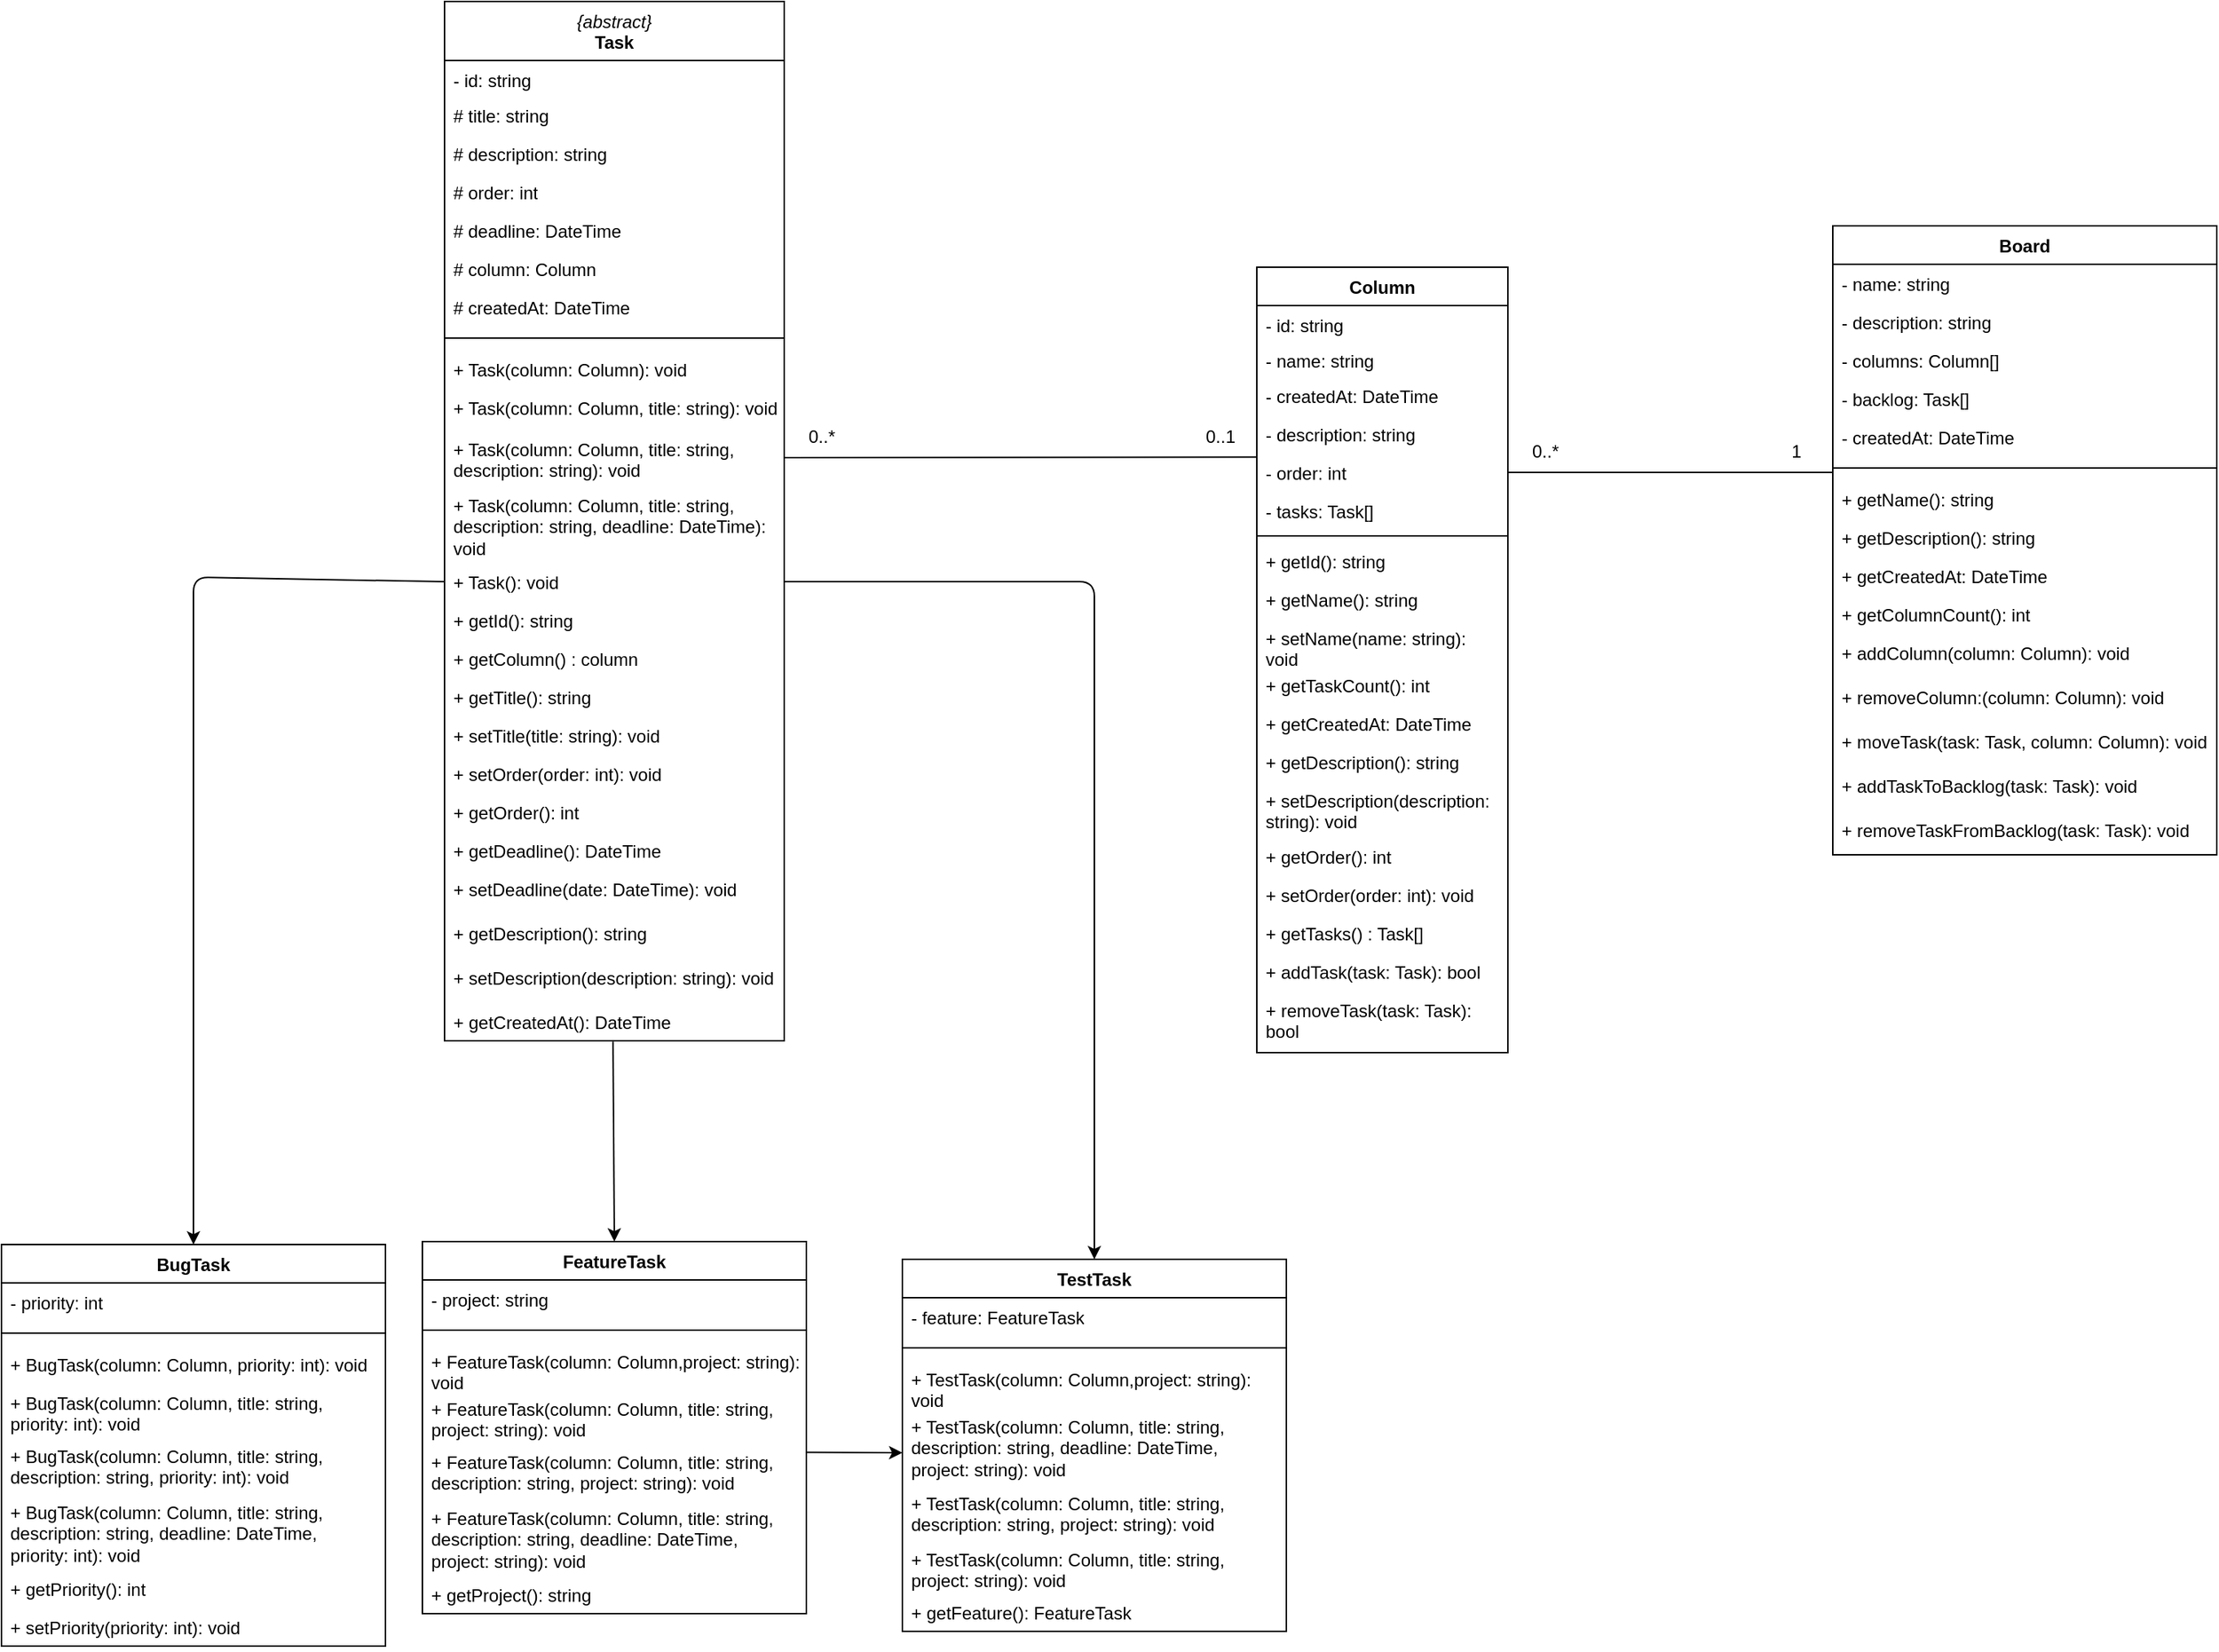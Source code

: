 <mxfile>
    <diagram id="C5RBs43oDa-KdzZeNtuy" name="Page-1">
        <mxGraphModel dx="2151" dy="1584" grid="1" gridSize="10" guides="1" tooltips="1" connect="1" arrows="1" fold="1" page="1" pageScale="1" pageWidth="827" pageHeight="1169" math="0" shadow="0">
            <root>
                <mxCell id="WIyWlLk6GJQsqaUBKTNV-0"/>
                <mxCell id="WIyWlLk6GJQsqaUBKTNV-1" parent="WIyWlLk6GJQsqaUBKTNV-0"/>
                <mxCell id="jgywaqWGdooG0wKe2JFm-6" value="Column" style="swimlane;fontStyle=1;align=center;verticalAlign=top;childLayout=stackLayout;horizontal=1;startSize=26;horizontalStack=0;resizeParent=1;resizeParentMax=0;resizeLast=0;collapsible=1;marginBottom=0;whiteSpace=wrap;html=1;" parent="WIyWlLk6GJQsqaUBKTNV-1" vertex="1">
                    <mxGeometry x="560" y="190" width="170" height="532" as="geometry"/>
                </mxCell>
                <mxCell id="FXQ1gA_LXRRcltiw2oTT-113" value="- id: string" style="text;strokeColor=none;fillColor=none;align=left;verticalAlign=top;spacingLeft=4;spacingRight=4;overflow=hidden;rotatable=0;points=[[0,0.5],[1,0.5]];portConstraint=eastwest;whiteSpace=wrap;html=1;" parent="jgywaqWGdooG0wKe2JFm-6" vertex="1">
                    <mxGeometry y="26" width="170" height="24" as="geometry"/>
                </mxCell>
                <mxCell id="jgywaqWGdooG0wKe2JFm-7" value="- name: string&lt;br&gt;" style="text;strokeColor=none;fillColor=none;align=left;verticalAlign=top;spacingLeft=4;spacingRight=4;overflow=hidden;rotatable=0;points=[[0,0.5],[1,0.5]];portConstraint=eastwest;whiteSpace=wrap;html=1;" parent="jgywaqWGdooG0wKe2JFm-6" vertex="1">
                    <mxGeometry y="50" width="170" height="24" as="geometry"/>
                </mxCell>
                <mxCell id="jgywaqWGdooG0wKe2JFm-11" value="- createdAt: DateTime" style="text;strokeColor=none;fillColor=none;align=left;verticalAlign=top;spacingLeft=4;spacingRight=4;overflow=hidden;rotatable=0;points=[[0,0.5],[1,0.5]];portConstraint=eastwest;whiteSpace=wrap;html=1;" parent="jgywaqWGdooG0wKe2JFm-6" vertex="1">
                    <mxGeometry y="74" width="170" height="26" as="geometry"/>
                </mxCell>
                <mxCell id="jgywaqWGdooG0wKe2JFm-10" value="- description: string" style="text;strokeColor=none;fillColor=none;align=left;verticalAlign=top;spacingLeft=4;spacingRight=4;overflow=hidden;rotatable=0;points=[[0,0.5],[1,0.5]];portConstraint=eastwest;whiteSpace=wrap;html=1;" parent="jgywaqWGdooG0wKe2JFm-6" vertex="1">
                    <mxGeometry y="100" width="170" height="26" as="geometry"/>
                </mxCell>
                <mxCell id="jgywaqWGdooG0wKe2JFm-12" value="- order: int" style="text;strokeColor=none;fillColor=none;align=left;verticalAlign=top;spacingLeft=4;spacingRight=4;overflow=hidden;rotatable=0;points=[[0,0.5],[1,0.5]];portConstraint=eastwest;whiteSpace=wrap;html=1;" parent="jgywaqWGdooG0wKe2JFm-6" vertex="1">
                    <mxGeometry y="126" width="170" height="26" as="geometry"/>
                </mxCell>
                <mxCell id="FXQ1gA_LXRRcltiw2oTT-29" value="- tasks: Task[]" style="text;strokeColor=none;fillColor=none;align=left;verticalAlign=top;spacingLeft=4;spacingRight=4;overflow=hidden;rotatable=0;points=[[0,0.5],[1,0.5]];portConstraint=eastwest;whiteSpace=wrap;html=1;" parent="jgywaqWGdooG0wKe2JFm-6" vertex="1">
                    <mxGeometry y="152" width="170" height="26" as="geometry"/>
                </mxCell>
                <mxCell id="jgywaqWGdooG0wKe2JFm-8" value="" style="line;strokeWidth=1;fillColor=none;align=left;verticalAlign=middle;spacingTop=-1;spacingLeft=3;spacingRight=3;rotatable=0;labelPosition=right;points=[];portConstraint=eastwest;strokeColor=inherit;" parent="jgywaqWGdooG0wKe2JFm-6" vertex="1">
                    <mxGeometry y="178" width="170" height="8" as="geometry"/>
                </mxCell>
                <mxCell id="FXQ1gA_LXRRcltiw2oTT-114" value="+ getId(): string" style="text;strokeColor=none;fillColor=none;align=left;verticalAlign=top;spacingLeft=4;spacingRight=4;overflow=hidden;rotatable=0;points=[[0,0.5],[1,0.5]];portConstraint=eastwest;whiteSpace=wrap;html=1;" parent="jgywaqWGdooG0wKe2JFm-6" vertex="1">
                    <mxGeometry y="186" width="170" height="26" as="geometry"/>
                </mxCell>
                <mxCell id="FXQ1gA_LXRRcltiw2oTT-40" value="+ getName(): string" style="text;strokeColor=none;fillColor=none;align=left;verticalAlign=top;spacingLeft=4;spacingRight=4;overflow=hidden;rotatable=0;points=[[0,0.5],[1,0.5]];portConstraint=eastwest;whiteSpace=wrap;html=1;" parent="jgywaqWGdooG0wKe2JFm-6" vertex="1">
                    <mxGeometry y="212" width="170" height="26" as="geometry"/>
                </mxCell>
                <mxCell id="FXQ1gA_LXRRcltiw2oTT-101" value="+ setName(name: string): void" style="text;strokeColor=none;fillColor=none;align=left;verticalAlign=top;spacingLeft=4;spacingRight=4;overflow=hidden;rotatable=0;points=[[0,0.5],[1,0.5]];portConstraint=eastwest;whiteSpace=wrap;html=1;" parent="jgywaqWGdooG0wKe2JFm-6" vertex="1">
                    <mxGeometry y="238" width="170" height="32" as="geometry"/>
                </mxCell>
                <mxCell id="FXQ1gA_LXRRcltiw2oTT-110" value="+ getTaskCount(): int" style="text;strokeColor=none;fillColor=none;align=left;verticalAlign=top;spacingLeft=4;spacingRight=4;overflow=hidden;rotatable=0;points=[[0,0.5],[1,0.5]];portConstraint=eastwest;whiteSpace=wrap;html=1;" parent="jgywaqWGdooG0wKe2JFm-6" vertex="1">
                    <mxGeometry y="270" width="170" height="26" as="geometry"/>
                </mxCell>
                <mxCell id="FXQ1gA_LXRRcltiw2oTT-42" value="+ getCreatedAt: DateTime&lt;br&gt;" style="text;strokeColor=none;fillColor=none;align=left;verticalAlign=top;spacingLeft=4;spacingRight=4;overflow=hidden;rotatable=0;points=[[0,0.5],[1,0.5]];portConstraint=eastwest;whiteSpace=wrap;html=1;" parent="jgywaqWGdooG0wKe2JFm-6" vertex="1">
                    <mxGeometry y="296" width="170" height="26" as="geometry"/>
                </mxCell>
                <mxCell id="FXQ1gA_LXRRcltiw2oTT-41" value="+ getDescription(): string" style="text;strokeColor=none;fillColor=none;align=left;verticalAlign=top;spacingLeft=4;spacingRight=4;overflow=hidden;rotatable=0;points=[[0,0.5],[1,0.5]];portConstraint=eastwest;whiteSpace=wrap;html=1;" parent="jgywaqWGdooG0wKe2JFm-6" vertex="1">
                    <mxGeometry y="322" width="170" height="26" as="geometry"/>
                </mxCell>
                <mxCell id="FXQ1gA_LXRRcltiw2oTT-102" value="+ setDescription(description: string): void" style="text;strokeColor=none;fillColor=none;align=left;verticalAlign=top;spacingLeft=4;spacingRight=4;overflow=hidden;rotatable=0;points=[[0,0.5],[1,0.5]];portConstraint=eastwest;whiteSpace=wrap;html=1;" parent="jgywaqWGdooG0wKe2JFm-6" vertex="1">
                    <mxGeometry y="348" width="170" height="38" as="geometry"/>
                </mxCell>
                <mxCell id="FXQ1gA_LXRRcltiw2oTT-43" value="+ getOrder(): int" style="text;strokeColor=none;fillColor=none;align=left;verticalAlign=top;spacingLeft=4;spacingRight=4;overflow=hidden;rotatable=0;points=[[0,0.5],[1,0.5]];portConstraint=eastwest;whiteSpace=wrap;html=1;" parent="jgywaqWGdooG0wKe2JFm-6" vertex="1">
                    <mxGeometry y="386" width="170" height="26" as="geometry"/>
                </mxCell>
                <mxCell id="FXQ1gA_LXRRcltiw2oTT-103" value="+ setOrder(order: int): void" style="text;strokeColor=none;fillColor=none;align=left;verticalAlign=top;spacingLeft=4;spacingRight=4;overflow=hidden;rotatable=0;points=[[0,0.5],[1,0.5]];portConstraint=eastwest;whiteSpace=wrap;html=1;" parent="jgywaqWGdooG0wKe2JFm-6" vertex="1">
                    <mxGeometry y="412" width="170" height="26" as="geometry"/>
                </mxCell>
                <mxCell id="FXQ1gA_LXRRcltiw2oTT-45" value="+ getTasks() : Task[]" style="text;strokeColor=none;fillColor=none;align=left;verticalAlign=top;spacingLeft=4;spacingRight=4;overflow=hidden;rotatable=0;points=[[0,0.5],[1,0.5]];portConstraint=eastwest;whiteSpace=wrap;html=1;" parent="jgywaqWGdooG0wKe2JFm-6" vertex="1">
                    <mxGeometry y="438" width="170" height="26" as="geometry"/>
                </mxCell>
                <mxCell id="jgywaqWGdooG0wKe2JFm-9" value="+ addTask(task: Task): bool" style="text;strokeColor=none;fillColor=none;align=left;verticalAlign=top;spacingLeft=4;spacingRight=4;overflow=hidden;rotatable=0;points=[[0,0.5],[1,0.5]];portConstraint=eastwest;whiteSpace=wrap;html=1;" parent="jgywaqWGdooG0wKe2JFm-6" vertex="1">
                    <mxGeometry y="464" width="170" height="26" as="geometry"/>
                </mxCell>
                <mxCell id="FXQ1gA_LXRRcltiw2oTT-44" value="+ removeTask(task: Task): bool" style="text;strokeColor=none;fillColor=none;align=left;verticalAlign=top;spacingLeft=4;spacingRight=4;overflow=hidden;rotatable=0;points=[[0,0.5],[1,0.5]];portConstraint=eastwest;whiteSpace=wrap;html=1;" parent="jgywaqWGdooG0wKe2JFm-6" vertex="1">
                    <mxGeometry y="490" width="170" height="42" as="geometry"/>
                </mxCell>
                <mxCell id="jgywaqWGdooG0wKe2JFm-14" value="&lt;i style=&quot;font-weight: normal;&quot;&gt;{abstract}&lt;br&gt;&lt;/i&gt;Task" style="swimlane;fontStyle=1;align=center;verticalAlign=top;childLayout=stackLayout;horizontal=1;startSize=40;horizontalStack=0;resizeParent=1;resizeParentMax=0;resizeLast=0;collapsible=1;marginBottom=0;whiteSpace=wrap;html=1;" parent="WIyWlLk6GJQsqaUBKTNV-1" vertex="1">
                    <mxGeometry x="10" y="10" width="230" height="704" as="geometry"/>
                </mxCell>
                <mxCell id="jgywaqWGdooG0wKe2JFm-15" value="- id: string" style="text;strokeColor=none;fillColor=none;align=left;verticalAlign=top;spacingLeft=4;spacingRight=4;overflow=hidden;rotatable=0;points=[[0,0.5],[1,0.5]];portConstraint=eastwest;whiteSpace=wrap;html=1;" parent="jgywaqWGdooG0wKe2JFm-14" vertex="1">
                    <mxGeometry y="40" width="230" height="24" as="geometry"/>
                </mxCell>
                <mxCell id="jgywaqWGdooG0wKe2JFm-17" value="# title: string" style="text;strokeColor=none;fillColor=none;align=left;verticalAlign=top;spacingLeft=4;spacingRight=4;overflow=hidden;rotatable=0;points=[[0,0.5],[1,0.5]];portConstraint=eastwest;whiteSpace=wrap;html=1;" parent="jgywaqWGdooG0wKe2JFm-14" vertex="1">
                    <mxGeometry y="64" width="230" height="26" as="geometry"/>
                </mxCell>
                <mxCell id="jgywaqWGdooG0wKe2JFm-16" value="#&amp;nbsp;description: string" style="text;strokeColor=none;fillColor=none;align=left;verticalAlign=top;spacingLeft=4;spacingRight=4;overflow=hidden;rotatable=0;points=[[0,0.5],[1,0.5]];portConstraint=eastwest;whiteSpace=wrap;html=1;" parent="jgywaqWGdooG0wKe2JFm-14" vertex="1">
                    <mxGeometry y="90" width="230" height="26" as="geometry"/>
                </mxCell>
                <mxCell id="FXQ1gA_LXRRcltiw2oTT-108" value="#&amp;nbsp;order: int" style="text;strokeColor=none;fillColor=none;align=left;verticalAlign=top;spacingLeft=4;spacingRight=4;overflow=hidden;rotatable=0;points=[[0,0.5],[1,0.5]];portConstraint=eastwest;whiteSpace=wrap;html=1;" parent="jgywaqWGdooG0wKe2JFm-14" vertex="1">
                    <mxGeometry y="116" width="230" height="26" as="geometry"/>
                </mxCell>
                <mxCell id="jgywaqWGdooG0wKe2JFm-21" value="#&amp;nbsp;deadline: DateTime" style="text;strokeColor=none;fillColor=none;align=left;verticalAlign=top;spacingLeft=4;spacingRight=4;overflow=hidden;rotatable=0;points=[[0,0.5],[1,0.5]];portConstraint=eastwest;whiteSpace=wrap;html=1;" parent="jgywaqWGdooG0wKe2JFm-14" vertex="1">
                    <mxGeometry y="142" width="230" height="26" as="geometry"/>
                </mxCell>
                <mxCell id="FXQ1gA_LXRRcltiw2oTT-104" value="#&amp;nbsp;column: Column" style="text;strokeColor=none;fillColor=none;align=left;verticalAlign=top;spacingLeft=4;spacingRight=4;overflow=hidden;rotatable=0;points=[[0,0.5],[1,0.5]];portConstraint=eastwest;whiteSpace=wrap;html=1;" parent="jgywaqWGdooG0wKe2JFm-14" vertex="1">
                    <mxGeometry y="168" width="230" height="26" as="geometry"/>
                </mxCell>
                <mxCell id="FXQ1gA_LXRRcltiw2oTT-63" value="#&amp;nbsp;createdAt: DateTime" style="text;strokeColor=none;fillColor=none;align=left;verticalAlign=top;spacingLeft=4;spacingRight=4;overflow=hidden;rotatable=0;points=[[0,0.5],[1,0.5]];portConstraint=eastwest;whiteSpace=wrap;html=1;" parent="jgywaqWGdooG0wKe2JFm-14" vertex="1">
                    <mxGeometry y="194" width="230" height="26" as="geometry"/>
                </mxCell>
                <mxCell id="jgywaqWGdooG0wKe2JFm-19" value="" style="line;strokeWidth=1;fillColor=none;align=left;verticalAlign=middle;spacingTop=-1;spacingLeft=3;spacingRight=3;rotatable=0;labelPosition=right;points=[];portConstraint=eastwest;strokeColor=inherit;" parent="jgywaqWGdooG0wKe2JFm-14" vertex="1">
                    <mxGeometry y="220" width="230" height="16" as="geometry"/>
                </mxCell>
                <mxCell id="20" value="+ Task(column: Column): void" style="text;strokeColor=none;fillColor=none;align=left;verticalAlign=top;spacingLeft=4;spacingRight=4;overflow=hidden;rotatable=0;points=[[0,0.5],[1,0.5]];portConstraint=eastwest;whiteSpace=wrap;html=1;" parent="jgywaqWGdooG0wKe2JFm-14" vertex="1">
                    <mxGeometry y="236" width="230" height="26" as="geometry"/>
                </mxCell>
                <mxCell id="23" value="+ Task(column: Column,&amp;nbsp;title: string): void" style="text;strokeColor=none;fillColor=none;align=left;verticalAlign=top;spacingLeft=4;spacingRight=4;overflow=hidden;rotatable=0;points=[[0,0.5],[1,0.5]];portConstraint=eastwest;whiteSpace=wrap;html=1;" parent="jgywaqWGdooG0wKe2JFm-14" vertex="1">
                    <mxGeometry y="262" width="230" height="28" as="geometry"/>
                </mxCell>
                <mxCell id="19" value="+ Task(column: Column, title: string, description: string): void" style="text;strokeColor=none;fillColor=none;align=left;verticalAlign=top;spacingLeft=4;spacingRight=4;overflow=hidden;rotatable=0;points=[[0,0.5],[1,0.5]];portConstraint=eastwest;whiteSpace=wrap;html=1;" parent="jgywaqWGdooG0wKe2JFm-14" vertex="1">
                    <mxGeometry y="290" width="230" height="38" as="geometry"/>
                </mxCell>
                <mxCell id="24" value="+ Task(column: Column, title: string, description: string, deadline: DateTime): void" style="text;strokeColor=none;fillColor=none;align=left;verticalAlign=top;spacingLeft=4;spacingRight=4;overflow=hidden;rotatable=0;points=[[0,0.5],[1,0.5]];portConstraint=eastwest;whiteSpace=wrap;html=1;" parent="jgywaqWGdooG0wKe2JFm-14" vertex="1">
                    <mxGeometry y="328" width="230" height="52" as="geometry"/>
                </mxCell>
                <mxCell id="18" value="+ Task(): void" style="text;strokeColor=none;fillColor=none;align=left;verticalAlign=top;spacingLeft=4;spacingRight=4;overflow=hidden;rotatable=0;points=[[0,0.5],[1,0.5]];portConstraint=eastwest;whiteSpace=wrap;html=1;" parent="jgywaqWGdooG0wKe2JFm-14" vertex="1">
                    <mxGeometry y="380" width="230" height="26" as="geometry"/>
                </mxCell>
                <mxCell id="FXQ1gA_LXRRcltiw2oTT-50" value="+ getId(): string" style="text;strokeColor=none;fillColor=none;align=left;verticalAlign=top;spacingLeft=4;spacingRight=4;overflow=hidden;rotatable=0;points=[[0,0.5],[1,0.5]];portConstraint=eastwest;whiteSpace=wrap;html=1;" parent="jgywaqWGdooG0wKe2JFm-14" vertex="1">
                    <mxGeometry y="406" width="230" height="26" as="geometry"/>
                </mxCell>
                <mxCell id="FXQ1gA_LXRRcltiw2oTT-105" value="+ getColumn() : column" style="text;strokeColor=none;fillColor=none;align=left;verticalAlign=top;spacingLeft=4;spacingRight=4;overflow=hidden;rotatable=0;points=[[0,0.5],[1,0.5]];portConstraint=eastwest;whiteSpace=wrap;html=1;" parent="jgywaqWGdooG0wKe2JFm-14" vertex="1">
                    <mxGeometry y="432" width="230" height="26" as="geometry"/>
                </mxCell>
                <mxCell id="FXQ1gA_LXRRcltiw2oTT-51" value="+ getTitle(): string" style="text;strokeColor=none;fillColor=none;align=left;verticalAlign=top;spacingLeft=4;spacingRight=4;overflow=hidden;rotatable=0;points=[[0,0.5],[1,0.5]];portConstraint=eastwest;whiteSpace=wrap;html=1;" parent="jgywaqWGdooG0wKe2JFm-14" vertex="1">
                    <mxGeometry y="458" width="230" height="26" as="geometry"/>
                </mxCell>
                <mxCell id="FXQ1gA_LXRRcltiw2oTT-56" value="+ setTitle(title: string): void" style="text;strokeColor=none;fillColor=none;align=left;verticalAlign=top;spacingLeft=4;spacingRight=4;overflow=hidden;rotatable=0;points=[[0,0.5],[1,0.5]];portConstraint=eastwest;whiteSpace=wrap;html=1;" parent="jgywaqWGdooG0wKe2JFm-14" vertex="1">
                    <mxGeometry y="484" width="230" height="26" as="geometry"/>
                </mxCell>
                <mxCell id="FXQ1gA_LXRRcltiw2oTT-107" value="+ setOrder(order: int): void" style="text;strokeColor=none;fillColor=none;align=left;verticalAlign=top;spacingLeft=4;spacingRight=4;overflow=hidden;rotatable=0;points=[[0,0.5],[1,0.5]];portConstraint=eastwest;whiteSpace=wrap;html=1;" parent="jgywaqWGdooG0wKe2JFm-14" vertex="1">
                    <mxGeometry y="510" width="230" height="26" as="geometry"/>
                </mxCell>
                <mxCell id="FXQ1gA_LXRRcltiw2oTT-106" value="+ getOrder(): int" style="text;strokeColor=none;fillColor=none;align=left;verticalAlign=top;spacingLeft=4;spacingRight=4;overflow=hidden;rotatable=0;points=[[0,0.5],[1,0.5]];portConstraint=eastwest;whiteSpace=wrap;html=1;" parent="jgywaqWGdooG0wKe2JFm-14" vertex="1">
                    <mxGeometry y="536" width="230" height="26" as="geometry"/>
                </mxCell>
                <mxCell id="FXQ1gA_LXRRcltiw2oTT-53" value="+ getDeadline(): DateTime" style="text;strokeColor=none;fillColor=none;align=left;verticalAlign=top;spacingLeft=4;spacingRight=4;overflow=hidden;rotatable=0;points=[[0,0.5],[1,0.5]];portConstraint=eastwest;whiteSpace=wrap;html=1;" parent="jgywaqWGdooG0wKe2JFm-14" vertex="1">
                    <mxGeometry y="562" width="230" height="26" as="geometry"/>
                </mxCell>
                <mxCell id="FXQ1gA_LXRRcltiw2oTT-57" value="+ setDeadline(date: DateTime): void" style="text;strokeColor=none;fillColor=none;align=left;verticalAlign=top;spacingLeft=4;spacingRight=4;overflow=hidden;rotatable=0;points=[[0,0.5],[1,0.5]];portConstraint=eastwest;whiteSpace=wrap;html=1;" parent="jgywaqWGdooG0wKe2JFm-14" vertex="1">
                    <mxGeometry y="588" width="230" height="30" as="geometry"/>
                </mxCell>
                <mxCell id="FXQ1gA_LXRRcltiw2oTT-52" value="+ getDescription(): string" style="text;strokeColor=none;fillColor=none;align=left;verticalAlign=top;spacingLeft=4;spacingRight=4;overflow=hidden;rotatable=0;points=[[0,0.5],[1,0.5]];portConstraint=eastwest;whiteSpace=wrap;html=1;" parent="jgywaqWGdooG0wKe2JFm-14" vertex="1">
                    <mxGeometry y="618" width="230" height="30" as="geometry"/>
                </mxCell>
                <mxCell id="FXQ1gA_LXRRcltiw2oTT-58" value="+ setDescription(description: string): void" style="text;strokeColor=none;fillColor=none;align=left;verticalAlign=top;spacingLeft=4;spacingRight=4;overflow=hidden;rotatable=0;points=[[0,0.5],[1,0.5]];portConstraint=eastwest;whiteSpace=wrap;html=1;" parent="jgywaqWGdooG0wKe2JFm-14" vertex="1">
                    <mxGeometry y="648" width="230" height="30" as="geometry"/>
                </mxCell>
                <mxCell id="FXQ1gA_LXRRcltiw2oTT-64" value="+ getCreatedAt(): DateTime" style="text;strokeColor=none;fillColor=none;align=left;verticalAlign=top;spacingLeft=4;spacingRight=4;overflow=hidden;rotatable=0;points=[[0,0.5],[1,0.5]];portConstraint=eastwest;whiteSpace=wrap;html=1;" parent="jgywaqWGdooG0wKe2JFm-14" vertex="1">
                    <mxGeometry y="678" width="230" height="26" as="geometry"/>
                </mxCell>
                <object label="Board" id="jgywaqWGdooG0wKe2JFm-23">
                    <mxCell style="swimlane;fontStyle=1;align=center;verticalAlign=top;childLayout=stackLayout;horizontal=1;startSize=26;horizontalStack=0;resizeParent=1;resizeParentMax=0;resizeLast=0;collapsible=1;marginBottom=0;whiteSpace=wrap;html=1;" parent="WIyWlLk6GJQsqaUBKTNV-1" vertex="1">
                        <mxGeometry x="950" y="162" width="260" height="426" as="geometry"/>
                    </mxCell>
                </object>
                <mxCell id="FXQ1gA_LXRRcltiw2oTT-38" value="- name: string" style="text;strokeColor=none;fillColor=none;align=left;verticalAlign=top;spacingLeft=4;spacingRight=4;overflow=hidden;rotatable=0;points=[[0,0.5],[1,0.5]];portConstraint=eastwest;whiteSpace=wrap;html=1;" parent="jgywaqWGdooG0wKe2JFm-23" vertex="1">
                    <mxGeometry y="26" width="260" height="26" as="geometry"/>
                </mxCell>
                <mxCell id="jgywaqWGdooG0wKe2JFm-26" value="-&amp;nbsp;description: string" style="text;strokeColor=none;fillColor=none;align=left;verticalAlign=top;spacingLeft=4;spacingRight=4;overflow=hidden;rotatable=0;points=[[0,0.5],[1,0.5]];portConstraint=eastwest;whiteSpace=wrap;html=1;" parent="jgywaqWGdooG0wKe2JFm-23" vertex="1">
                    <mxGeometry y="52" width="260" height="26" as="geometry"/>
                </mxCell>
                <mxCell id="FXQ1gA_LXRRcltiw2oTT-13" value="- columns: Column[]" style="text;strokeColor=none;fillColor=none;align=left;verticalAlign=top;spacingLeft=4;spacingRight=4;overflow=hidden;rotatable=0;points=[[0,0.5],[1,0.5]];portConstraint=eastwest;whiteSpace=wrap;html=1;" parent="jgywaqWGdooG0wKe2JFm-23" vertex="1">
                    <mxGeometry y="78" width="260" height="26" as="geometry"/>
                </mxCell>
                <mxCell id="FXQ1gA_LXRRcltiw2oTT-19" value="- backlog: Task[]" style="text;strokeColor=none;fillColor=none;align=left;verticalAlign=top;spacingLeft=4;spacingRight=4;overflow=hidden;rotatable=0;points=[[0,0.5],[1,0.5]];portConstraint=eastwest;whiteSpace=wrap;html=1;" parent="jgywaqWGdooG0wKe2JFm-23" vertex="1">
                    <mxGeometry y="104" width="260" height="26" as="geometry"/>
                </mxCell>
                <mxCell id="jgywaqWGdooG0wKe2JFm-25" value="- createdAt: DateTime" style="text;strokeColor=none;fillColor=none;align=left;verticalAlign=top;spacingLeft=4;spacingRight=4;overflow=hidden;rotatable=0;points=[[0,0.5],[1,0.5]];portConstraint=eastwest;whiteSpace=wrap;html=1;" parent="jgywaqWGdooG0wKe2JFm-23" vertex="1">
                    <mxGeometry y="130" width="260" height="26" as="geometry"/>
                </mxCell>
                <mxCell id="jgywaqWGdooG0wKe2JFm-28" value="" style="line;strokeWidth=1;fillColor=none;align=left;verticalAlign=middle;spacingTop=-1;spacingLeft=3;spacingRight=3;rotatable=0;labelPosition=right;points=[];portConstraint=eastwest;strokeColor=inherit;" parent="jgywaqWGdooG0wKe2JFm-23" vertex="1">
                    <mxGeometry y="156" width="260" height="16" as="geometry"/>
                </mxCell>
                <mxCell id="FXQ1gA_LXRRcltiw2oTT-34" value="+ getName(): string" style="text;strokeColor=none;fillColor=none;align=left;verticalAlign=top;spacingLeft=4;spacingRight=4;overflow=hidden;rotatable=0;points=[[0,0.5],[1,0.5]];portConstraint=eastwest;whiteSpace=wrap;html=1;" parent="jgywaqWGdooG0wKe2JFm-23" vertex="1">
                    <mxGeometry y="172" width="260" height="26" as="geometry"/>
                </mxCell>
                <mxCell id="FXQ1gA_LXRRcltiw2oTT-36" value="+ getDescription(): string" style="text;strokeColor=none;fillColor=none;align=left;verticalAlign=top;spacingLeft=4;spacingRight=4;overflow=hidden;rotatable=0;points=[[0,0.5],[1,0.5]];portConstraint=eastwest;whiteSpace=wrap;html=1;" parent="jgywaqWGdooG0wKe2JFm-23" vertex="1">
                    <mxGeometry y="198" width="260" height="26" as="geometry"/>
                </mxCell>
                <mxCell id="FXQ1gA_LXRRcltiw2oTT-39" value="+ getCreatedAt: DateTime&lt;br&gt;" style="text;strokeColor=none;fillColor=none;align=left;verticalAlign=top;spacingLeft=4;spacingRight=4;overflow=hidden;rotatable=0;points=[[0,0.5],[1,0.5]];portConstraint=eastwest;whiteSpace=wrap;html=1;" parent="jgywaqWGdooG0wKe2JFm-23" vertex="1">
                    <mxGeometry y="224" width="260" height="26" as="geometry"/>
                </mxCell>
                <mxCell id="FXQ1gA_LXRRcltiw2oTT-112" value="+ getColumnCount(): int" style="text;strokeColor=none;fillColor=none;align=left;verticalAlign=top;spacingLeft=4;spacingRight=4;overflow=hidden;rotatable=0;points=[[0,0.5],[1,0.5]];portConstraint=eastwest;whiteSpace=wrap;html=1;" parent="jgywaqWGdooG0wKe2JFm-23" vertex="1">
                    <mxGeometry y="250" width="260" height="26" as="geometry"/>
                </mxCell>
                <mxCell id="FXQ1gA_LXRRcltiw2oTT-21" value="+ addColumn(column: Column): void" style="text;strokeColor=none;fillColor=none;align=left;verticalAlign=top;spacingLeft=4;spacingRight=4;overflow=hidden;rotatable=0;points=[[0,0.5],[1,0.5]];portConstraint=eastwest;whiteSpace=wrap;html=1;" parent="jgywaqWGdooG0wKe2JFm-23" vertex="1">
                    <mxGeometry y="276" width="260" height="30" as="geometry"/>
                </mxCell>
                <mxCell id="FXQ1gA_LXRRcltiw2oTT-26" value="+ removeColumn:(column: Column): void" style="text;strokeColor=none;fillColor=none;align=left;verticalAlign=top;spacingLeft=4;spacingRight=4;overflow=hidden;rotatable=0;points=[[0,0.5],[1,0.5]];portConstraint=eastwest;whiteSpace=wrap;html=1;" parent="jgywaqWGdooG0wKe2JFm-23" vertex="1">
                    <mxGeometry y="306" width="260" height="30" as="geometry"/>
                </mxCell>
                <mxCell id="FXQ1gA_LXRRcltiw2oTT-27" value="+ moveTask(task: Task, column: Column): void" style="text;strokeColor=none;fillColor=none;align=left;verticalAlign=top;spacingLeft=4;spacingRight=4;overflow=hidden;rotatable=0;points=[[0,0.5],[1,0.5]];portConstraint=eastwest;whiteSpace=wrap;html=1;" parent="jgywaqWGdooG0wKe2JFm-23" vertex="1">
                    <mxGeometry y="336" width="260" height="30" as="geometry"/>
                </mxCell>
                <mxCell id="FXQ1gA_LXRRcltiw2oTT-28" value="+ addTaskToBacklog(task: Task): void" style="text;strokeColor=none;fillColor=none;align=left;verticalAlign=top;spacingLeft=4;spacingRight=4;overflow=hidden;rotatable=0;points=[[0,0.5],[1,0.5]];portConstraint=eastwest;whiteSpace=wrap;html=1;" parent="jgywaqWGdooG0wKe2JFm-23" vertex="1">
                    <mxGeometry y="366" width="260" height="30" as="geometry"/>
                </mxCell>
                <mxCell id="FXQ1gA_LXRRcltiw2oTT-30" value="+ removeTaskFromBacklog(task: Task): void" style="text;strokeColor=none;fillColor=none;align=left;verticalAlign=top;spacingLeft=4;spacingRight=4;overflow=hidden;rotatable=0;points=[[0,0.5],[1,0.5]];portConstraint=eastwest;whiteSpace=wrap;html=1;" parent="jgywaqWGdooG0wKe2JFm-23" vertex="1">
                    <mxGeometry y="396" width="260" height="30" as="geometry"/>
                </mxCell>
                <object label="BugTask" id="25">
                    <mxCell style="swimlane;fontStyle=1;align=center;verticalAlign=top;childLayout=stackLayout;horizontal=1;startSize=26;horizontalStack=0;resizeParent=1;resizeParentMax=0;resizeLast=0;collapsible=1;marginBottom=0;whiteSpace=wrap;html=1;" parent="WIyWlLk6GJQsqaUBKTNV-1" vertex="1">
                        <mxGeometry x="-290" y="852" width="260" height="272" as="geometry"/>
                    </mxCell>
                </object>
                <mxCell id="26" value="- priority: int" style="text;strokeColor=none;fillColor=none;align=left;verticalAlign=top;spacingLeft=4;spacingRight=4;overflow=hidden;rotatable=0;points=[[0,0.5],[1,0.5]];portConstraint=eastwest;whiteSpace=wrap;html=1;" parent="25" vertex="1">
                    <mxGeometry y="26" width="260" height="26" as="geometry"/>
                </mxCell>
                <mxCell id="31" value="" style="line;strokeWidth=1;fillColor=none;align=left;verticalAlign=middle;spacingTop=-1;spacingLeft=3;spacingRight=3;rotatable=0;labelPosition=right;points=[];portConstraint=eastwest;strokeColor=inherit;" parent="25" vertex="1">
                    <mxGeometry y="52" width="260" height="16" as="geometry"/>
                </mxCell>
                <mxCell id="72" value="+&amp;nbsp;&lt;span style=&quot;text-align: center;&quot;&gt;BugTask&lt;/span&gt;(column: Column, priority: int): void" style="text;strokeColor=none;fillColor=none;align=left;verticalAlign=top;spacingLeft=4;spacingRight=4;overflow=hidden;rotatable=0;points=[[0,0.5],[1,0.5]];portConstraint=eastwest;whiteSpace=wrap;html=1;" parent="25" vertex="1">
                    <mxGeometry y="68" width="260" height="26" as="geometry"/>
                </mxCell>
                <mxCell id="73" value="+&amp;nbsp;&lt;span style=&quot;text-align: center;&quot;&gt;BugTask&lt;/span&gt;(column: Column,&amp;nbsp;title: string, priority: int): void" style="text;strokeColor=none;fillColor=none;align=left;verticalAlign=top;spacingLeft=4;spacingRight=4;overflow=hidden;rotatable=0;points=[[0,0.5],[1,0.5]];portConstraint=eastwest;whiteSpace=wrap;html=1;" parent="25" vertex="1">
                    <mxGeometry y="94" width="260" height="36" as="geometry"/>
                </mxCell>
                <mxCell id="74" value="+&amp;nbsp;&lt;span style=&quot;text-align: center;&quot;&gt;BugTask&lt;/span&gt;(column: Column, title: string, description: string, priority: int): void" style="text;strokeColor=none;fillColor=none;align=left;verticalAlign=top;spacingLeft=4;spacingRight=4;overflow=hidden;rotatable=0;points=[[0,0.5],[1,0.5]];portConstraint=eastwest;whiteSpace=wrap;html=1;" parent="25" vertex="1">
                    <mxGeometry y="130" width="260" height="38" as="geometry"/>
                </mxCell>
                <mxCell id="75" value="+&amp;nbsp;&lt;span style=&quot;text-align: center;&quot;&gt;BugTask&lt;/span&gt;(column: Column, title: string, description: string, deadline: DateTime, priority: int): void" style="text;strokeColor=none;fillColor=none;align=left;verticalAlign=top;spacingLeft=4;spacingRight=4;overflow=hidden;rotatable=0;points=[[0,0.5],[1,0.5]];portConstraint=eastwest;whiteSpace=wrap;html=1;" parent="25" vertex="1">
                    <mxGeometry y="168" width="260" height="52" as="geometry"/>
                </mxCell>
                <mxCell id="32" value="+ getPriority(): int" style="text;strokeColor=none;fillColor=none;align=left;verticalAlign=top;spacingLeft=4;spacingRight=4;overflow=hidden;rotatable=0;points=[[0,0.5],[1,0.5]];portConstraint=eastwest;whiteSpace=wrap;html=1;" parent="25" vertex="1">
                    <mxGeometry y="220" width="260" height="26" as="geometry"/>
                </mxCell>
                <mxCell id="33" value="+ setPriority(priority: int): void" style="text;strokeColor=none;fillColor=none;align=left;verticalAlign=top;spacingLeft=4;spacingRight=4;overflow=hidden;rotatable=0;points=[[0,0.5],[1,0.5]];portConstraint=eastwest;whiteSpace=wrap;html=1;" parent="25" vertex="1">
                    <mxGeometry y="246" width="260" height="26" as="geometry"/>
                </mxCell>
                <mxCell id="67" style="edgeStyle=none;html=1;entryX=0.5;entryY=0;entryDx=0;entryDy=0;exitX=0.496;exitY=1.026;exitDx=0;exitDy=0;exitPerimeter=0;" parent="WIyWlLk6GJQsqaUBKTNV-1" source="FXQ1gA_LXRRcltiw2oTT-64" target="41" edge="1">
                    <mxGeometry relative="1" as="geometry">
                        <mxPoint x="190" y="740" as="sourcePoint"/>
                    </mxGeometry>
                </mxCell>
                <object label="FeatureTask" id="41">
                    <mxCell style="swimlane;fontStyle=1;align=center;verticalAlign=top;childLayout=stackLayout;horizontal=1;startSize=26;horizontalStack=0;resizeParent=1;resizeParentMax=0;resizeLast=0;collapsible=1;marginBottom=0;whiteSpace=wrap;html=1;" parent="WIyWlLk6GJQsqaUBKTNV-1" vertex="1">
                        <mxGeometry x="-5" y="850" width="260" height="252" as="geometry"/>
                    </mxCell>
                </object>
                <mxCell id="46" value="- project: string" style="text;strokeColor=none;fillColor=none;align=left;verticalAlign=top;spacingLeft=4;spacingRight=4;overflow=hidden;rotatable=0;points=[[0,0.5],[1,0.5]];portConstraint=eastwest;whiteSpace=wrap;html=1;" parent="41" vertex="1">
                    <mxGeometry y="26" width="260" height="26" as="geometry"/>
                </mxCell>
                <mxCell id="47" value="" style="line;strokeWidth=1;fillColor=none;align=left;verticalAlign=middle;spacingTop=-1;spacingLeft=3;spacingRight=3;rotatable=0;labelPosition=right;points=[];portConstraint=eastwest;strokeColor=inherit;" parent="41" vertex="1">
                    <mxGeometry y="52" width="260" height="16" as="geometry"/>
                </mxCell>
                <mxCell id="77" value="+&amp;nbsp;&lt;span style=&quot;text-align: center;&quot;&gt;FeatureTask&lt;/span&gt;(column: Column,project: string): void" style="text;strokeColor=none;fillColor=none;align=left;verticalAlign=top;spacingLeft=4;spacingRight=4;overflow=hidden;rotatable=0;points=[[0,0.5],[1,0.5]];portConstraint=eastwest;whiteSpace=wrap;html=1;" parent="41" vertex="1">
                    <mxGeometry y="68" width="260" height="32" as="geometry"/>
                </mxCell>
                <mxCell id="78" value="+&amp;nbsp;&lt;span style=&quot;text-align: center;&quot;&gt;FeatureTask&lt;/span&gt;(column: Column,&amp;nbsp;title: string, project: string): void" style="text;strokeColor=none;fillColor=none;align=left;verticalAlign=top;spacingLeft=4;spacingRight=4;overflow=hidden;rotatable=0;points=[[0,0.5],[1,0.5]];portConstraint=eastwest;whiteSpace=wrap;html=1;" parent="41" vertex="1">
                    <mxGeometry y="100" width="260" height="36" as="geometry"/>
                </mxCell>
                <mxCell id="81" value="+&amp;nbsp;&lt;span style=&quot;text-align: center;&quot;&gt;FeatureTask&lt;/span&gt;(column: Column, title: string, description: string, project: string): void" style="text;strokeColor=none;fillColor=none;align=left;verticalAlign=top;spacingLeft=4;spacingRight=4;overflow=hidden;rotatable=0;points=[[0,0.5],[1,0.5]];portConstraint=eastwest;whiteSpace=wrap;html=1;" parent="41" vertex="1">
                    <mxGeometry y="136" width="260" height="38" as="geometry"/>
                </mxCell>
                <mxCell id="79" value="+&amp;nbsp;&lt;span style=&quot;text-align: center;&quot;&gt;FeatureTask&lt;/span&gt;(column: Column, title: string, description: string, deadline: DateTime, project: string): void" style="text;strokeColor=none;fillColor=none;align=left;verticalAlign=top;spacingLeft=4;spacingRight=4;overflow=hidden;rotatable=0;points=[[0,0.5],[1,0.5]];portConstraint=eastwest;whiteSpace=wrap;html=1;" parent="41" vertex="1">
                    <mxGeometry y="174" width="260" height="52" as="geometry"/>
                </mxCell>
                <mxCell id="48" value="+ getProject(): string" style="text;strokeColor=none;fillColor=none;align=left;verticalAlign=top;spacingLeft=4;spacingRight=4;overflow=hidden;rotatable=0;points=[[0,0.5],[1,0.5]];portConstraint=eastwest;whiteSpace=wrap;html=1;" parent="41" vertex="1">
                    <mxGeometry y="226" width="260" height="26" as="geometry"/>
                </mxCell>
                <object label="TestTask" id="57">
                    <mxCell style="swimlane;fontStyle=1;align=center;verticalAlign=top;childLayout=stackLayout;horizontal=1;startSize=26;horizontalStack=0;resizeParent=1;resizeParentMax=0;resizeLast=0;collapsible=1;marginBottom=0;whiteSpace=wrap;html=1;" parent="WIyWlLk6GJQsqaUBKTNV-1" vertex="1">
                        <mxGeometry x="320" y="862" width="260" height="252" as="geometry"/>
                    </mxCell>
                </object>
                <mxCell id="58" value="- feature: FeatureTask" style="text;strokeColor=none;fillColor=none;align=left;verticalAlign=top;spacingLeft=4;spacingRight=4;overflow=hidden;rotatable=0;points=[[0,0.5],[1,0.5]];portConstraint=eastwest;whiteSpace=wrap;html=1;" parent="57" vertex="1">
                    <mxGeometry y="26" width="260" height="26" as="geometry"/>
                </mxCell>
                <mxCell id="63" value="" style="line;strokeWidth=1;fillColor=none;align=left;verticalAlign=middle;spacingTop=-1;spacingLeft=3;spacingRight=3;rotatable=0;labelPosition=right;points=[];portConstraint=eastwest;strokeColor=inherit;" parent="57" vertex="1">
                    <mxGeometry y="52" width="260" height="16" as="geometry"/>
                </mxCell>
                <mxCell id="82" value="+ TestTask(column: Column,project: string): void" style="text;strokeColor=none;fillColor=none;align=left;verticalAlign=top;spacingLeft=4;spacingRight=4;overflow=hidden;rotatable=0;points=[[0,0.5],[1,0.5]];portConstraint=eastwest;whiteSpace=wrap;html=1;" parent="57" vertex="1">
                    <mxGeometry y="68" width="260" height="32" as="geometry"/>
                </mxCell>
                <mxCell id="85" value="+ TestTask(column: Column, title: string, description: string, deadline: DateTime, project: string): void" style="text;strokeColor=none;fillColor=none;align=left;verticalAlign=top;spacingLeft=4;spacingRight=4;overflow=hidden;rotatable=0;points=[[0,0.5],[1,0.5]];portConstraint=eastwest;whiteSpace=wrap;html=1;" parent="57" vertex="1">
                    <mxGeometry y="100" width="260" height="52" as="geometry"/>
                </mxCell>
                <mxCell id="84" value="+ TestTask(column: Column, title: string, description: string, project: string): void" style="text;strokeColor=none;fillColor=none;align=left;verticalAlign=top;spacingLeft=4;spacingRight=4;overflow=hidden;rotatable=0;points=[[0,0.5],[1,0.5]];portConstraint=eastwest;whiteSpace=wrap;html=1;" parent="57" vertex="1">
                    <mxGeometry y="152" width="260" height="38" as="geometry"/>
                </mxCell>
                <mxCell id="83" value="+ TestTask(column: Column,&amp;nbsp;title: string, project: string): void" style="text;strokeColor=none;fillColor=none;align=left;verticalAlign=top;spacingLeft=4;spacingRight=4;overflow=hidden;rotatable=0;points=[[0,0.5],[1,0.5]];portConstraint=eastwest;whiteSpace=wrap;html=1;" parent="57" vertex="1">
                    <mxGeometry y="190" width="260" height="36" as="geometry"/>
                </mxCell>
                <mxCell id="64" value="+ getFeature(): FeatureTask" style="text;strokeColor=none;fillColor=none;align=left;verticalAlign=top;spacingLeft=4;spacingRight=4;overflow=hidden;rotatable=0;points=[[0,0.5],[1,0.5]];portConstraint=eastwest;whiteSpace=wrap;html=1;" parent="57" vertex="1">
                    <mxGeometry y="226" width="260" height="26" as="geometry"/>
                </mxCell>
                <mxCell id="65" style="edgeStyle=none;html=1;exitX=0;exitY=0.5;exitDx=0;exitDy=0;entryX=0.5;entryY=0;entryDx=0;entryDy=0;" parent="WIyWlLk6GJQsqaUBKTNV-1" source="18" target="25" edge="1">
                    <mxGeometry relative="1" as="geometry">
                        <mxPoint x="-160" y="403.667" as="targetPoint"/>
                        <Array as="points">
                            <mxPoint x="-160" y="400"/>
                        </Array>
                    </mxGeometry>
                </mxCell>
                <mxCell id="66" style="edgeStyle=none;html=1;exitX=1;exitY=0.5;exitDx=0;exitDy=0;entryX=0.5;entryY=0;entryDx=0;entryDy=0;" parent="WIyWlLk6GJQsqaUBKTNV-1" source="18" target="57" edge="1">
                    <mxGeometry relative="1" as="geometry">
                        <Array as="points">
                            <mxPoint x="450" y="403"/>
                        </Array>
                    </mxGeometry>
                </mxCell>
                <mxCell id="69" style="edgeStyle=none;html=1;exitX=1;exitY=0.176;exitDx=0;exitDy=0;exitPerimeter=0;" parent="WIyWlLk6GJQsqaUBKTNV-1" source="81" edge="1">
                    <mxGeometry relative="1" as="geometry">
                        <mxPoint x="320" y="993" as="targetPoint"/>
                    </mxGeometry>
                </mxCell>
                <mxCell id="70" style="edgeStyle=none;html=1;exitX=1;exitY=0.5;exitDx=0;exitDy=0;entryX=-0.001;entryY=0.101;entryDx=0;entryDy=0;entryPerimeter=0;endArrow=none;endFill=0;" parent="WIyWlLk6GJQsqaUBKTNV-1" source="19" target="jgywaqWGdooG0wKe2JFm-12" edge="1">
                    <mxGeometry relative="1" as="geometry"/>
                </mxCell>
                <mxCell id="71" style="edgeStyle=none;html=1;exitX=1;exitY=0.5;exitDx=0;exitDy=0;entryX=0;entryY=-0.192;entryDx=0;entryDy=0;entryPerimeter=0;endArrow=none;endFill=0;" parent="WIyWlLk6GJQsqaUBKTNV-1" source="jgywaqWGdooG0wKe2JFm-12" target="FXQ1gA_LXRRcltiw2oTT-34" edge="1">
                    <mxGeometry relative="1" as="geometry"/>
                </mxCell>
                <mxCell id="86" value="0..*" style="text;html=1;align=center;verticalAlign=middle;resizable=0;points=[];autosize=1;strokeColor=none;fillColor=none;" vertex="1" parent="WIyWlLk6GJQsqaUBKTNV-1">
                    <mxGeometry x="245" y="290" width="40" height="30" as="geometry"/>
                </mxCell>
                <mxCell id="87" value="0..1" style="text;html=1;align=center;verticalAlign=middle;resizable=0;points=[];autosize=1;strokeColor=none;fillColor=none;" vertex="1" parent="WIyWlLk6GJQsqaUBKTNV-1">
                    <mxGeometry x="515" y="290" width="40" height="30" as="geometry"/>
                </mxCell>
                <mxCell id="88" value="0..*" style="text;html=1;align=center;verticalAlign=middle;resizable=0;points=[];autosize=1;strokeColor=none;fillColor=none;" vertex="1" parent="WIyWlLk6GJQsqaUBKTNV-1">
                    <mxGeometry x="735" y="300" width="40" height="30" as="geometry"/>
                </mxCell>
                <mxCell id="89" value="1" style="text;html=1;align=center;verticalAlign=middle;resizable=0;points=[];autosize=1;strokeColor=none;fillColor=none;" vertex="1" parent="WIyWlLk6GJQsqaUBKTNV-1">
                    <mxGeometry x="910" y="300" width="30" height="30" as="geometry"/>
                </mxCell>
            </root>
        </mxGraphModel>
    </diagram>
</mxfile>